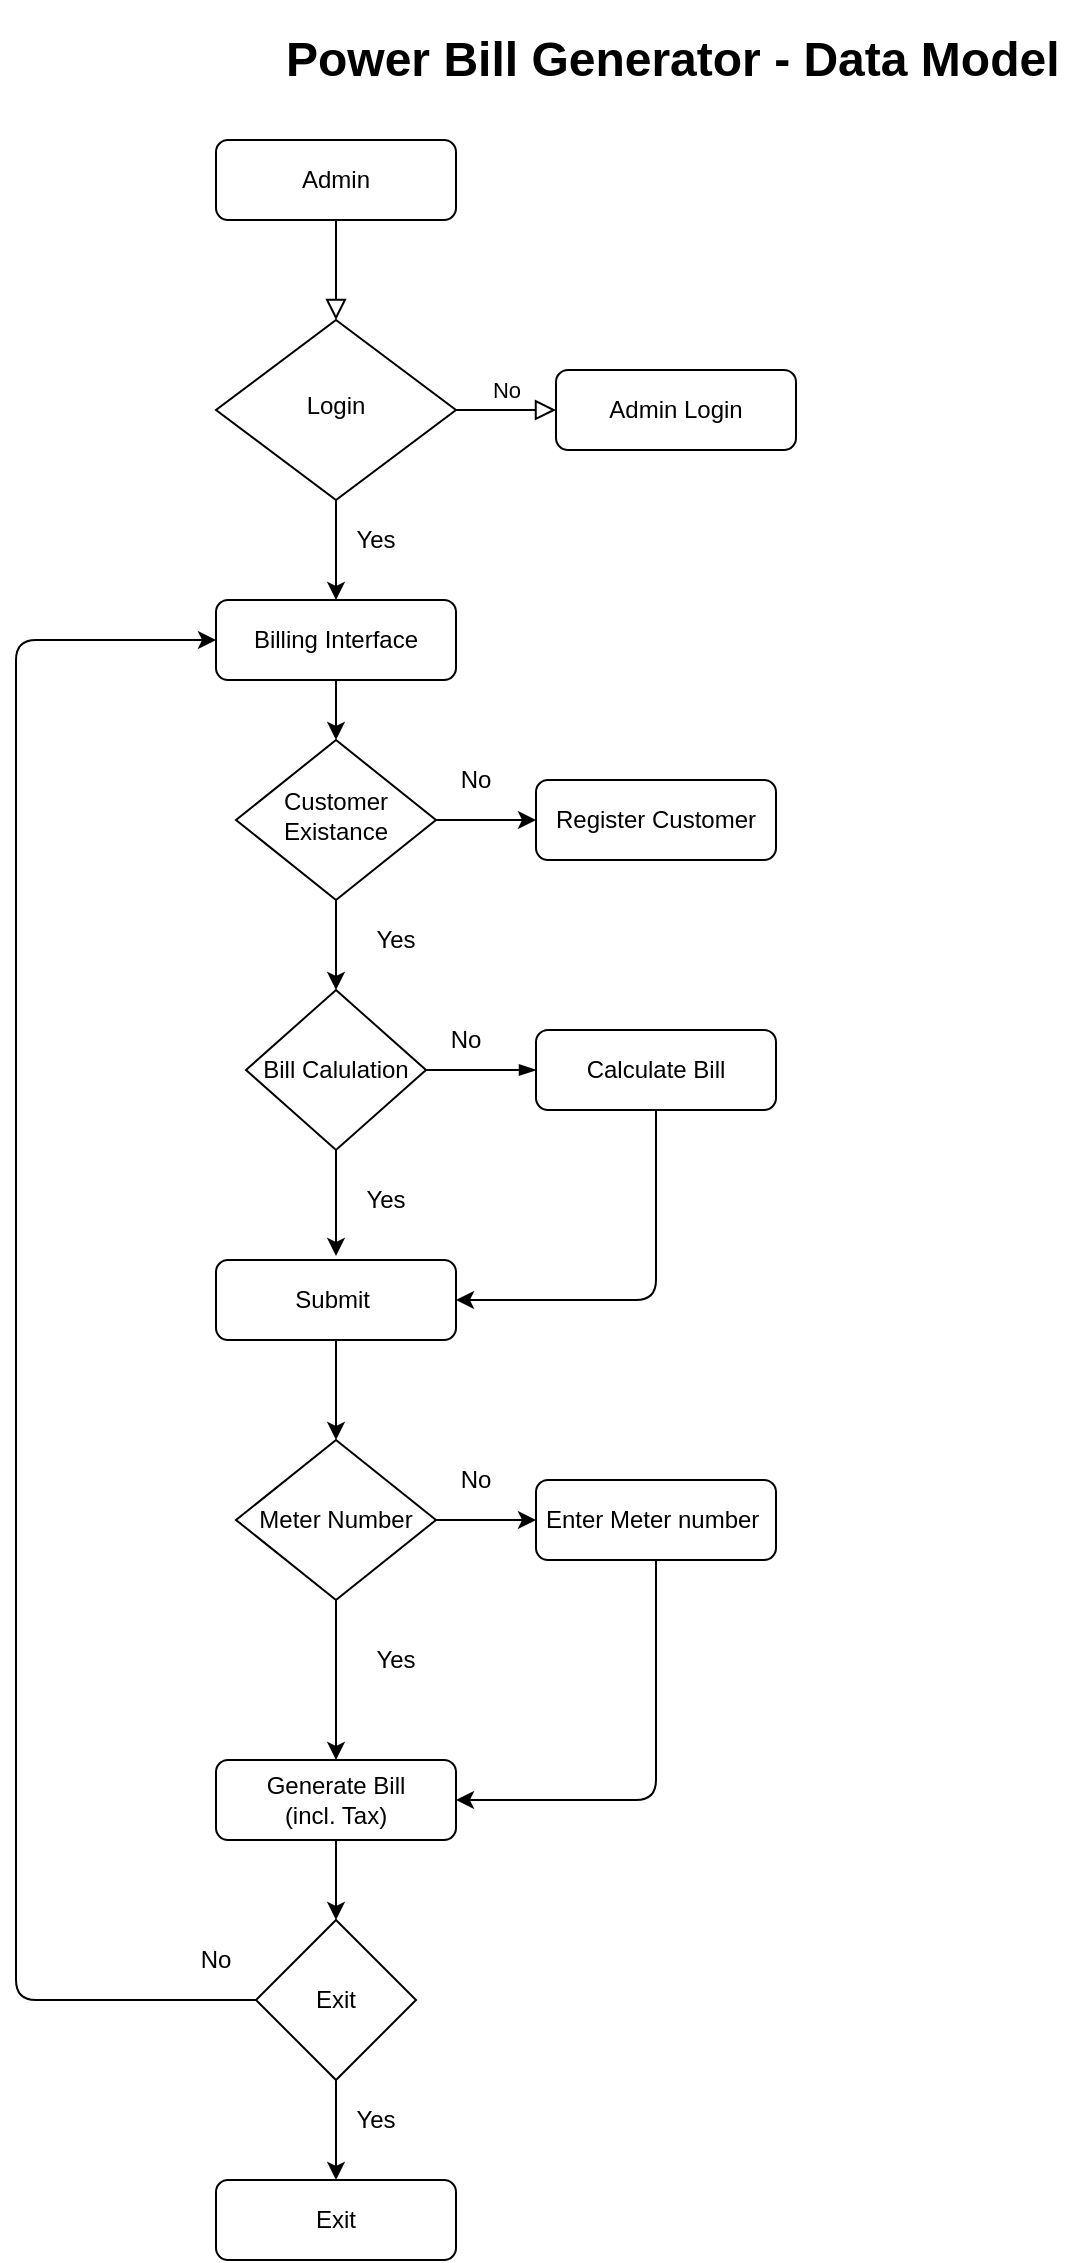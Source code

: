 <mxfile version="12.9.1" type="google"><diagram id="C5RBs43oDa-KdzZeNtuy" name="Page-1"><mxGraphModel dx="1447" dy="803" grid="1" gridSize="10" guides="1" tooltips="1" connect="1" arrows="1" fold="1" page="1" pageScale="1" pageWidth="827" pageHeight="1169" math="0" shadow="0"><root><mxCell id="WIyWlLk6GJQsqaUBKTNV-0"/><mxCell id="WIyWlLk6GJQsqaUBKTNV-1" parent="WIyWlLk6GJQsqaUBKTNV-0"/><mxCell id="WIyWlLk6GJQsqaUBKTNV-2" value="" style="rounded=0;html=1;jettySize=auto;orthogonalLoop=1;fontSize=11;endArrow=block;endFill=0;endSize=8;strokeWidth=1;shadow=0;labelBackgroundColor=none;edgeStyle=orthogonalEdgeStyle;" parent="WIyWlLk6GJQsqaUBKTNV-1" source="WIyWlLk6GJQsqaUBKTNV-3" target="WIyWlLk6GJQsqaUBKTNV-6" edge="1"><mxGeometry relative="1" as="geometry"/></mxCell><mxCell id="WIyWlLk6GJQsqaUBKTNV-3" value="Admin" style="rounded=1;whiteSpace=wrap;html=1;fontSize=12;glass=0;strokeWidth=1;shadow=0;" parent="WIyWlLk6GJQsqaUBKTNV-1" vertex="1"><mxGeometry x="160" y="80" width="120" height="40" as="geometry"/></mxCell><mxCell id="WIyWlLk6GJQsqaUBKTNV-5" value="No" style="edgeStyle=orthogonalEdgeStyle;rounded=0;html=1;jettySize=auto;orthogonalLoop=1;fontSize=11;endArrow=block;endFill=0;endSize=8;strokeWidth=1;shadow=0;labelBackgroundColor=none;" parent="WIyWlLk6GJQsqaUBKTNV-1" source="WIyWlLk6GJQsqaUBKTNV-6" target="WIyWlLk6GJQsqaUBKTNV-7" edge="1"><mxGeometry y="10" relative="1" as="geometry"><mxPoint as="offset"/></mxGeometry></mxCell><mxCell id="WIyWlLk6GJQsqaUBKTNV-6" value="Login" style="rhombus;whiteSpace=wrap;html=1;shadow=0;fontFamily=Helvetica;fontSize=12;align=center;strokeWidth=1;spacing=6;spacingTop=-4;" parent="WIyWlLk6GJQsqaUBKTNV-1" vertex="1"><mxGeometry x="160" y="170" width="120" height="90" as="geometry"/></mxCell><mxCell id="WIyWlLk6GJQsqaUBKTNV-7" value="Admin Login" style="rounded=1;whiteSpace=wrap;html=1;fontSize=12;glass=0;strokeWidth=1;shadow=0;" parent="WIyWlLk6GJQsqaUBKTNV-1" vertex="1"><mxGeometry x="330" y="195" width="120" height="40" as="geometry"/></mxCell><mxCell id="WIyWlLk6GJQsqaUBKTNV-10" value="Customer Existance" style="rhombus;whiteSpace=wrap;html=1;shadow=0;fontFamily=Helvetica;fontSize=12;align=center;strokeWidth=1;spacing=6;spacingTop=-4;" parent="WIyWlLk6GJQsqaUBKTNV-1" vertex="1"><mxGeometry x="170" y="380" width="100" height="80" as="geometry"/></mxCell><mxCell id="jDu6AtX9q-a5ctaoGkFi-0" value="Billing Interface" style="rounded=1;whiteSpace=wrap;html=1;strokeColor=#000000;fillColor=#ffffff;" vertex="1" parent="WIyWlLk6GJQsqaUBKTNV-1"><mxGeometry x="160" y="310" width="120" height="40" as="geometry"/></mxCell><mxCell id="jDu6AtX9q-a5ctaoGkFi-1" value="Register Customer" style="rounded=1;whiteSpace=wrap;html=1;strokeColor=#000000;fillColor=#ffffff;" vertex="1" parent="WIyWlLk6GJQsqaUBKTNV-1"><mxGeometry x="320" y="400" width="120" height="40" as="geometry"/></mxCell><mxCell id="jDu6AtX9q-a5ctaoGkFi-2" value="" style="endArrow=classic;html=1;exitX=1;exitY=0.5;exitDx=0;exitDy=0;entryX=0;entryY=0.5;entryDx=0;entryDy=0;" edge="1" parent="WIyWlLk6GJQsqaUBKTNV-1" source="WIyWlLk6GJQsqaUBKTNV-10" target="jDu6AtX9q-a5ctaoGkFi-1"><mxGeometry width="50" height="50" relative="1" as="geometry"><mxPoint x="410" y="390" as="sourcePoint"/><mxPoint x="460" y="340" as="targetPoint"/></mxGeometry></mxCell><mxCell id="jDu6AtX9q-a5ctaoGkFi-3" value="" style="endArrow=classic;html=1;exitX=0.5;exitY=1;exitDx=0;exitDy=0;entryX=0.5;entryY=0;entryDx=0;entryDy=0;" edge="1" parent="WIyWlLk6GJQsqaUBKTNV-1" source="WIyWlLk6GJQsqaUBKTNV-6" target="jDu6AtX9q-a5ctaoGkFi-0"><mxGeometry width="50" height="50" relative="1" as="geometry"><mxPoint x="410" y="390" as="sourcePoint"/><mxPoint x="460" y="340" as="targetPoint"/></mxGeometry></mxCell><mxCell id="jDu6AtX9q-a5ctaoGkFi-5" value="No" style="text;html=1;strokeColor=none;fillColor=none;align=center;verticalAlign=middle;whiteSpace=wrap;rounded=0;" vertex="1" parent="WIyWlLk6GJQsqaUBKTNV-1"><mxGeometry x="270" y="390" width="40" height="20" as="geometry"/></mxCell><mxCell id="jDu6AtX9q-a5ctaoGkFi-6" value="" style="endArrow=classic;html=1;exitX=0.5;exitY=1;exitDx=0;exitDy=0;entryX=0.5;entryY=0;entryDx=0;entryDy=0;" edge="1" parent="WIyWlLk6GJQsqaUBKTNV-1" source="jDu6AtX9q-a5ctaoGkFi-0" target="WIyWlLk6GJQsqaUBKTNV-10"><mxGeometry width="50" height="50" relative="1" as="geometry"><mxPoint x="410" y="390" as="sourcePoint"/><mxPoint x="460" y="340" as="targetPoint"/></mxGeometry></mxCell><mxCell id="jDu6AtX9q-a5ctaoGkFi-7" value="Yes" style="text;html=1;strokeColor=none;fillColor=none;align=center;verticalAlign=middle;whiteSpace=wrap;rounded=0;" vertex="1" parent="WIyWlLk6GJQsqaUBKTNV-1"><mxGeometry x="220" y="270" width="40" height="20" as="geometry"/></mxCell><mxCell id="jDu6AtX9q-a5ctaoGkFi-14" value="" style="edgeStyle=orthogonalEdgeStyle;rounded=0;comic=0;orthogonalLoop=1;jettySize=auto;html=1;startArrow=none;startFill=0;endArrow=blockThin;endFill=1;targetPerimeterSpacing=0;" edge="1" parent="WIyWlLk6GJQsqaUBKTNV-1" source="jDu6AtX9q-a5ctaoGkFi-11" target="jDu6AtX9q-a5ctaoGkFi-13"><mxGeometry relative="1" as="geometry"/></mxCell><mxCell id="jDu6AtX9q-a5ctaoGkFi-11" value="Bill Calulation" style="rhombus;whiteSpace=wrap;html=1;strokeColor=#000000;fillColor=#ffffff;" vertex="1" parent="WIyWlLk6GJQsqaUBKTNV-1"><mxGeometry x="175" y="505" width="90" height="80" as="geometry"/></mxCell><mxCell id="jDu6AtX9q-a5ctaoGkFi-12" value="" style="endArrow=classic;html=1;exitX=0.5;exitY=1;exitDx=0;exitDy=0;entryX=0.5;entryY=0;entryDx=0;entryDy=0;" edge="1" parent="WIyWlLk6GJQsqaUBKTNV-1" source="WIyWlLk6GJQsqaUBKTNV-10" target="jDu6AtX9q-a5ctaoGkFi-11"><mxGeometry width="50" height="50" relative="1" as="geometry"><mxPoint x="410" y="390" as="sourcePoint"/><mxPoint x="460" y="340" as="targetPoint"/></mxGeometry></mxCell><mxCell id="jDu6AtX9q-a5ctaoGkFi-13" value="Calculate Bill" style="rounded=1;whiteSpace=wrap;html=1;strokeColor=#000000;fillColor=#ffffff;" vertex="1" parent="WIyWlLk6GJQsqaUBKTNV-1"><mxGeometry x="320" y="525" width="120" height="40" as="geometry"/></mxCell><mxCell id="jDu6AtX9q-a5ctaoGkFi-15" value="No" style="text;html=1;strokeColor=none;fillColor=none;align=center;verticalAlign=middle;whiteSpace=wrap;rounded=0;" vertex="1" parent="WIyWlLk6GJQsqaUBKTNV-1"><mxGeometry x="265" y="520" width="40" height="20" as="geometry"/></mxCell><mxCell id="jDu6AtX9q-a5ctaoGkFi-16" value="Yes" style="text;html=1;strokeColor=none;fillColor=none;align=center;verticalAlign=middle;whiteSpace=wrap;rounded=0;" vertex="1" parent="WIyWlLk6GJQsqaUBKTNV-1"><mxGeometry x="230" y="470" width="40" height="20" as="geometry"/></mxCell><mxCell id="jDu6AtX9q-a5ctaoGkFi-17" value="Submit&amp;nbsp;" style="rounded=1;whiteSpace=wrap;html=1;strokeColor=#000000;fillColor=#ffffff;" vertex="1" parent="WIyWlLk6GJQsqaUBKTNV-1"><mxGeometry x="160" y="640" width="120" height="40" as="geometry"/></mxCell><mxCell id="jDu6AtX9q-a5ctaoGkFi-19" value="" style="endArrow=classic;html=1;exitX=0.5;exitY=1;exitDx=0;exitDy=0;entryX=1;entryY=0.5;entryDx=0;entryDy=0;" edge="1" parent="WIyWlLk6GJQsqaUBKTNV-1" source="jDu6AtX9q-a5ctaoGkFi-13" target="jDu6AtX9q-a5ctaoGkFi-17"><mxGeometry width="50" height="50" relative="1" as="geometry"><mxPoint x="410" y="620" as="sourcePoint"/><mxPoint x="300" y="660" as="targetPoint"/><Array as="points"><mxPoint x="380" y="660"/></Array></mxGeometry></mxCell><mxCell id="jDu6AtX9q-a5ctaoGkFi-20" value="" style="endArrow=classic;html=1;exitX=0.5;exitY=1;exitDx=0;exitDy=0;" edge="1" parent="WIyWlLk6GJQsqaUBKTNV-1" source="jDu6AtX9q-a5ctaoGkFi-11"><mxGeometry width="50" height="50" relative="1" as="geometry"><mxPoint x="410" y="620" as="sourcePoint"/><mxPoint x="220" y="638" as="targetPoint"/></mxGeometry></mxCell><mxCell id="jDu6AtX9q-a5ctaoGkFi-21" value="Yes" style="text;html=1;strokeColor=none;fillColor=none;align=center;verticalAlign=middle;whiteSpace=wrap;rounded=0;" vertex="1" parent="WIyWlLk6GJQsqaUBKTNV-1"><mxGeometry x="225" y="600" width="40" height="20" as="geometry"/></mxCell><mxCell id="jDu6AtX9q-a5ctaoGkFi-22" value="Meter Number" style="rhombus;whiteSpace=wrap;html=1;strokeColor=#000000;fillColor=#ffffff;" vertex="1" parent="WIyWlLk6GJQsqaUBKTNV-1"><mxGeometry x="170" y="730" width="100" height="80" as="geometry"/></mxCell><mxCell id="jDu6AtX9q-a5ctaoGkFi-23" value="Enter Meter number&amp;nbsp;" style="rounded=1;whiteSpace=wrap;html=1;strokeColor=#000000;fillColor=#ffffff;" vertex="1" parent="WIyWlLk6GJQsqaUBKTNV-1"><mxGeometry x="320" y="750" width="120" height="40" as="geometry"/></mxCell><mxCell id="jDu6AtX9q-a5ctaoGkFi-24" value="Generate Bill &lt;br&gt;(incl. Tax)" style="rounded=1;whiteSpace=wrap;html=1;strokeColor=#000000;fillColor=#ffffff;" vertex="1" parent="WIyWlLk6GJQsqaUBKTNV-1"><mxGeometry x="160" y="890" width="120" height="40" as="geometry"/></mxCell><mxCell id="jDu6AtX9q-a5ctaoGkFi-25" value="" style="endArrow=classic;html=1;exitX=0.5;exitY=1;exitDx=0;exitDy=0;entryX=0.5;entryY=0;entryDx=0;entryDy=0;" edge="1" parent="WIyWlLk6GJQsqaUBKTNV-1" source="jDu6AtX9q-a5ctaoGkFi-22" target="jDu6AtX9q-a5ctaoGkFi-24"><mxGeometry width="50" height="50" relative="1" as="geometry"><mxPoint x="410" y="860" as="sourcePoint"/><mxPoint x="460" y="810" as="targetPoint"/></mxGeometry></mxCell><mxCell id="jDu6AtX9q-a5ctaoGkFi-26" value="" style="endArrow=classic;html=1;exitX=0.5;exitY=1;exitDx=0;exitDy=0;entryX=1;entryY=0.5;entryDx=0;entryDy=0;" edge="1" parent="WIyWlLk6GJQsqaUBKTNV-1" source="jDu6AtX9q-a5ctaoGkFi-23" target="jDu6AtX9q-a5ctaoGkFi-24"><mxGeometry width="50" height="50" relative="1" as="geometry"><mxPoint x="410" y="860" as="sourcePoint"/><mxPoint x="460" y="810" as="targetPoint"/><Array as="points"><mxPoint x="380" y="910"/></Array></mxGeometry></mxCell><mxCell id="jDu6AtX9q-a5ctaoGkFi-27" value="" style="endArrow=classic;html=1;exitX=0.5;exitY=1;exitDx=0;exitDy=0;" edge="1" parent="WIyWlLk6GJQsqaUBKTNV-1" source="jDu6AtX9q-a5ctaoGkFi-17" target="jDu6AtX9q-a5ctaoGkFi-22"><mxGeometry width="50" height="50" relative="1" as="geometry"><mxPoint x="410" y="860" as="sourcePoint"/><mxPoint x="460" y="810" as="targetPoint"/></mxGeometry></mxCell><mxCell id="jDu6AtX9q-a5ctaoGkFi-28" value="" style="endArrow=classic;html=1;exitX=1;exitY=0.5;exitDx=0;exitDy=0;entryX=0;entryY=0.5;entryDx=0;entryDy=0;" edge="1" parent="WIyWlLk6GJQsqaUBKTNV-1" source="jDu6AtX9q-a5ctaoGkFi-22" target="jDu6AtX9q-a5ctaoGkFi-23"><mxGeometry width="50" height="50" relative="1" as="geometry"><mxPoint x="410" y="860" as="sourcePoint"/><mxPoint x="460" y="810" as="targetPoint"/></mxGeometry></mxCell><mxCell id="jDu6AtX9q-a5ctaoGkFi-29" value="No" style="text;html=1;strokeColor=none;fillColor=none;align=center;verticalAlign=middle;whiteSpace=wrap;rounded=0;" vertex="1" parent="WIyWlLk6GJQsqaUBKTNV-1"><mxGeometry x="270" y="740" width="40" height="20" as="geometry"/></mxCell><mxCell id="jDu6AtX9q-a5ctaoGkFi-30" value="Yes" style="text;html=1;strokeColor=none;fillColor=none;align=center;verticalAlign=middle;whiteSpace=wrap;rounded=0;" vertex="1" parent="WIyWlLk6GJQsqaUBKTNV-1"><mxGeometry x="230" y="830" width="40" height="20" as="geometry"/></mxCell><mxCell id="jDu6AtX9q-a5ctaoGkFi-31" value="Exit" style="rhombus;whiteSpace=wrap;html=1;strokeColor=#000000;fillColor=#ffffff;" vertex="1" parent="WIyWlLk6GJQsqaUBKTNV-1"><mxGeometry x="180" y="970" width="80" height="80" as="geometry"/></mxCell><mxCell id="jDu6AtX9q-a5ctaoGkFi-32" value="Exit" style="rounded=1;whiteSpace=wrap;html=1;strokeColor=#000000;fillColor=#ffffff;" vertex="1" parent="WIyWlLk6GJQsqaUBKTNV-1"><mxGeometry x="160" y="1100" width="120" height="40" as="geometry"/></mxCell><mxCell id="jDu6AtX9q-a5ctaoGkFi-33" value="" style="endArrow=classic;html=1;exitX=0.5;exitY=1;exitDx=0;exitDy=0;entryX=0.5;entryY=0;entryDx=0;entryDy=0;" edge="1" parent="WIyWlLk6GJQsqaUBKTNV-1" source="jDu6AtX9q-a5ctaoGkFi-31" target="jDu6AtX9q-a5ctaoGkFi-32"><mxGeometry width="50" height="50" relative="1" as="geometry"><mxPoint x="410" y="980" as="sourcePoint"/><mxPoint x="460" y="930" as="targetPoint"/></mxGeometry></mxCell><mxCell id="jDu6AtX9q-a5ctaoGkFi-34" value="" style="endArrow=classic;html=1;exitX=0.5;exitY=1;exitDx=0;exitDy=0;entryX=0.5;entryY=0;entryDx=0;entryDy=0;" edge="1" parent="WIyWlLk6GJQsqaUBKTNV-1" source="jDu6AtX9q-a5ctaoGkFi-24" target="jDu6AtX9q-a5ctaoGkFi-31"><mxGeometry width="50" height="50" relative="1" as="geometry"><mxPoint x="410" y="980" as="sourcePoint"/><mxPoint x="460" y="930" as="targetPoint"/></mxGeometry></mxCell><mxCell id="jDu6AtX9q-a5ctaoGkFi-35" value="Yes" style="text;html=1;strokeColor=none;fillColor=none;align=center;verticalAlign=middle;whiteSpace=wrap;rounded=0;" vertex="1" parent="WIyWlLk6GJQsqaUBKTNV-1"><mxGeometry x="220" y="1060" width="40" height="20" as="geometry"/></mxCell><mxCell id="jDu6AtX9q-a5ctaoGkFi-36" value="No" style="text;html=1;strokeColor=none;fillColor=none;align=center;verticalAlign=middle;whiteSpace=wrap;rounded=0;" vertex="1" parent="WIyWlLk6GJQsqaUBKTNV-1"><mxGeometry x="140" y="980" width="40" height="20" as="geometry"/></mxCell><mxCell id="jDu6AtX9q-a5ctaoGkFi-37" value="" style="endArrow=classic;html=1;exitX=0;exitY=0.5;exitDx=0;exitDy=0;entryX=0;entryY=0.5;entryDx=0;entryDy=0;" edge="1" parent="WIyWlLk6GJQsqaUBKTNV-1" source="jDu6AtX9q-a5ctaoGkFi-31" target="jDu6AtX9q-a5ctaoGkFi-0"><mxGeometry width="50" height="50" relative="1" as="geometry"><mxPoint x="410" y="980" as="sourcePoint"/><mxPoint x="460" y="930" as="targetPoint"/><Array as="points"><mxPoint x="60" y="1010"/><mxPoint x="60" y="330"/></Array></mxGeometry></mxCell><mxCell id="jDu6AtX9q-a5ctaoGkFi-38" value="&lt;h1&gt;&lt;span&gt;Power Bill Generator - Data Model&lt;/span&gt;&lt;/h1&gt;" style="text;html=1;strokeColor=none;fillColor=none;spacing=5;spacingTop=-20;whiteSpace=wrap;overflow=hidden;rounded=0;" vertex="1" parent="WIyWlLk6GJQsqaUBKTNV-1"><mxGeometry x="190" y="20" width="400" height="40" as="geometry"/></mxCell></root></mxGraphModel></diagram></mxfile>